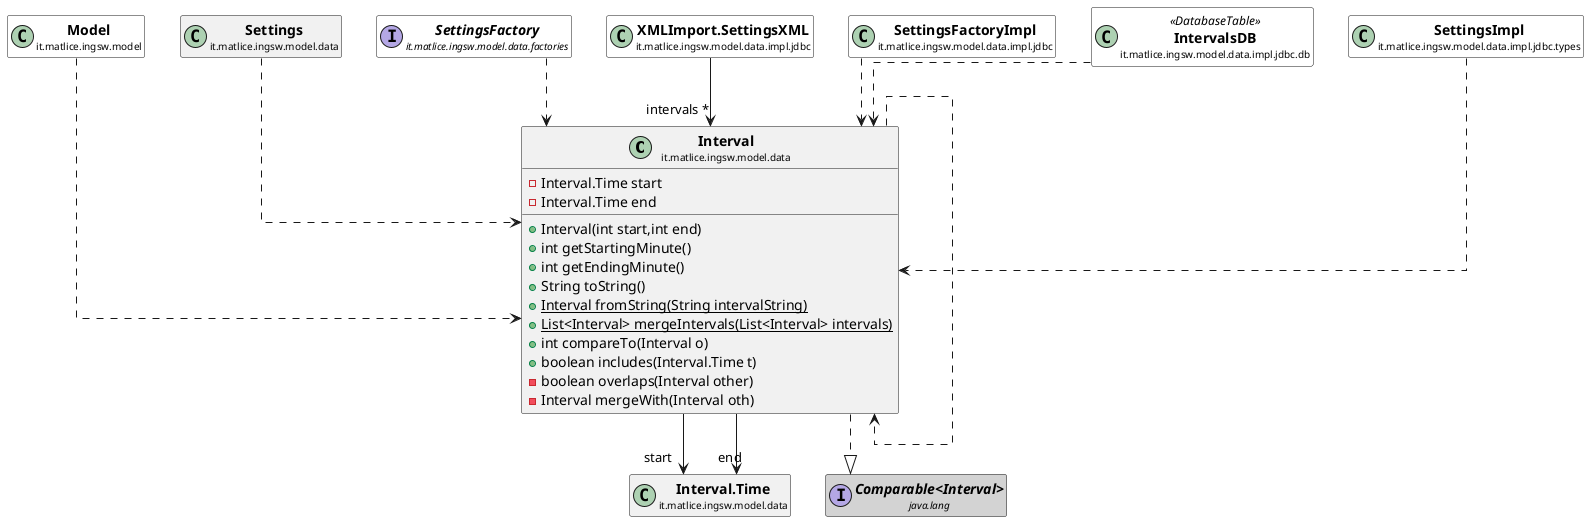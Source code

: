 @startuml

skinparam svgLinkTarget _parent
skinparam linetype ortho
set namespaceSeparator none
class "<b><size:14>Interval</b>\n<size:10>it.matlice.ingsw.model.data" as it.matlice.ingsw.model.data.Interval  [[../../../../../it/matlice/ingsw/model/data/Interval.html{it.matlice.ingsw.model.data.Interval}]] {
-Interval.Time start
-Interval.Time end
+Interval(int start,int end)
+int getStartingMinute()
+int getEndingMinute()
+String toString()
{static} +Interval fromString(String intervalString)
{static} +List<Interval> mergeIntervals(List<Interval> intervals)
+int compareTo(Interval o)
+boolean includes(Interval.Time t)
-boolean overlaps(Interval other)
-Interval mergeWith(Interval oth)
}


class "<b><size:14>Model</b>\n<size:10>it.matlice.ingsw.model" as it.matlice.ingsw.model.Model  [[../../../../../it/matlice/ingsw/model/Model.html{it.matlice.ingsw.model.Model}]] #white {
}

hide it.matlice.ingsw.model.Model fields
hide it.matlice.ingsw.model.Model methods

it.matlice.ingsw.model.Model ..> it.matlice.ingsw.model.data.Interval

class "<b><size:14>Settings</b>\n<size:10>it.matlice.ingsw.model.data" as it.matlice.ingsw.model.data.Settings  [[../../../../../it/matlice/ingsw/model/data/Settings.html{it.matlice.ingsw.model.data.Settings}]] {
}

hide it.matlice.ingsw.model.data.Settings fields
hide it.matlice.ingsw.model.data.Settings methods

it.matlice.ingsw.model.data.Settings ..> it.matlice.ingsw.model.data.Interval

class "<b><size:14>Interval.Time</b>\n<size:10>it.matlice.ingsw.model.data" as it.matlice.ingsw.model.data.Interval.Time  [[../../../../../it/matlice/ingsw/model/data/Interval.Time.html{it.matlice.ingsw.model.data.Interval.Time}]] {
}

hide it.matlice.ingsw.model.data.Interval.Time fields
hide it.matlice.ingsw.model.data.Interval.Time methods

it.matlice.ingsw.model.data.Interval -->  "start" it.matlice.ingsw.model.data.Interval.Time

it.matlice.ingsw.model.data.Interval -->  "end" it.matlice.ingsw.model.data.Interval.Time

interface "<b><size:14>Comparable<Interval></b>\n<size:10>java.lang" as java.lang.ComparableInterval  #lightgrey {
}

hide java.lang.ComparableInterval fields
hide java.lang.ComparableInterval methods

it.matlice.ingsw.model.data.Interval ..|> java.lang.ComparableInterval

it.matlice.ingsw.model.data.Interval ..> it.matlice.ingsw.model.data.Interval


interface "<b><size:14>SettingsFactory</b>\n<size:10>it.matlice.ingsw.model.data.factories" as it.matlice.ingsw.model.data.factories.SettingsFactory  [[../../../../../it/matlice/ingsw/model/data/factories/SettingsFactory.html{it.matlice.ingsw.model.data.factories.SettingsFactory}]] #white {
}

hide it.matlice.ingsw.model.data.factories.SettingsFactory fields
hide it.matlice.ingsw.model.data.factories.SettingsFactory methods

it.matlice.ingsw.model.data.factories.SettingsFactory ..> it.matlice.ingsw.model.data.Interval

class "<b><size:14>XMLImport.SettingsXML</b>\n<size:10>it.matlice.ingsw.model.data.impl.jdbc" as it.matlice.ingsw.model.data.impl.jdbc.XMLImport.SettingsXML  [[../../../../../it/matlice/ingsw/model/data/impl/jdbc/XMLImport.SettingsXML.html{it.matlice.ingsw.model.data.impl.jdbc.XMLImport.SettingsXML}]] #white {
}

hide it.matlice.ingsw.model.data.impl.jdbc.XMLImport.SettingsXML fields
hide it.matlice.ingsw.model.data.impl.jdbc.XMLImport.SettingsXML methods

it.matlice.ingsw.model.data.impl.jdbc.XMLImport.SettingsXML -->  "intervals *" it.matlice.ingsw.model.data.Interval

class "<b><size:14>SettingsFactoryImpl</b>\n<size:10>it.matlice.ingsw.model.data.impl.jdbc" as it.matlice.ingsw.model.data.impl.jdbc.SettingsFactoryImpl  [[../../../../../it/matlice/ingsw/model/data/impl/jdbc/SettingsFactoryImpl.html{it.matlice.ingsw.model.data.impl.jdbc.SettingsFactoryImpl}]] #white {
}

hide it.matlice.ingsw.model.data.impl.jdbc.SettingsFactoryImpl fields
hide it.matlice.ingsw.model.data.impl.jdbc.SettingsFactoryImpl methods

it.matlice.ingsw.model.data.impl.jdbc.SettingsFactoryImpl ..> it.matlice.ingsw.model.data.Interval

class "<b><size:14>IntervalsDB</b>\n<size:10>it.matlice.ingsw.model.data.impl.jdbc.db" as it.matlice.ingsw.model.data.impl.jdbc.db.IntervalsDB <<DatabaseTable>> [[../../../../../it/matlice/ingsw/model/data/impl/jdbc/db/IntervalsDB.html{it.matlice.ingsw.model.data.impl.jdbc.db.IntervalsDB}]] #white {
}

hide it.matlice.ingsw.model.data.impl.jdbc.db.IntervalsDB fields
hide it.matlice.ingsw.model.data.impl.jdbc.db.IntervalsDB methods

it.matlice.ingsw.model.data.impl.jdbc.db.IntervalsDB ..> it.matlice.ingsw.model.data.Interval

class "<b><size:14>SettingsImpl</b>\n<size:10>it.matlice.ingsw.model.data.impl.jdbc.types" as it.matlice.ingsw.model.data.impl.jdbc.types.SettingsImpl  [[../../../../../it/matlice/ingsw/model/data/impl/jdbc/types/SettingsImpl.html{it.matlice.ingsw.model.data.impl.jdbc.types.SettingsImpl}]] #white {
}

hide it.matlice.ingsw.model.data.impl.jdbc.types.SettingsImpl fields
hide it.matlice.ingsw.model.data.impl.jdbc.types.SettingsImpl methods

it.matlice.ingsw.model.data.impl.jdbc.types.SettingsImpl ..> it.matlice.ingsw.model.data.Interval


@enduml
